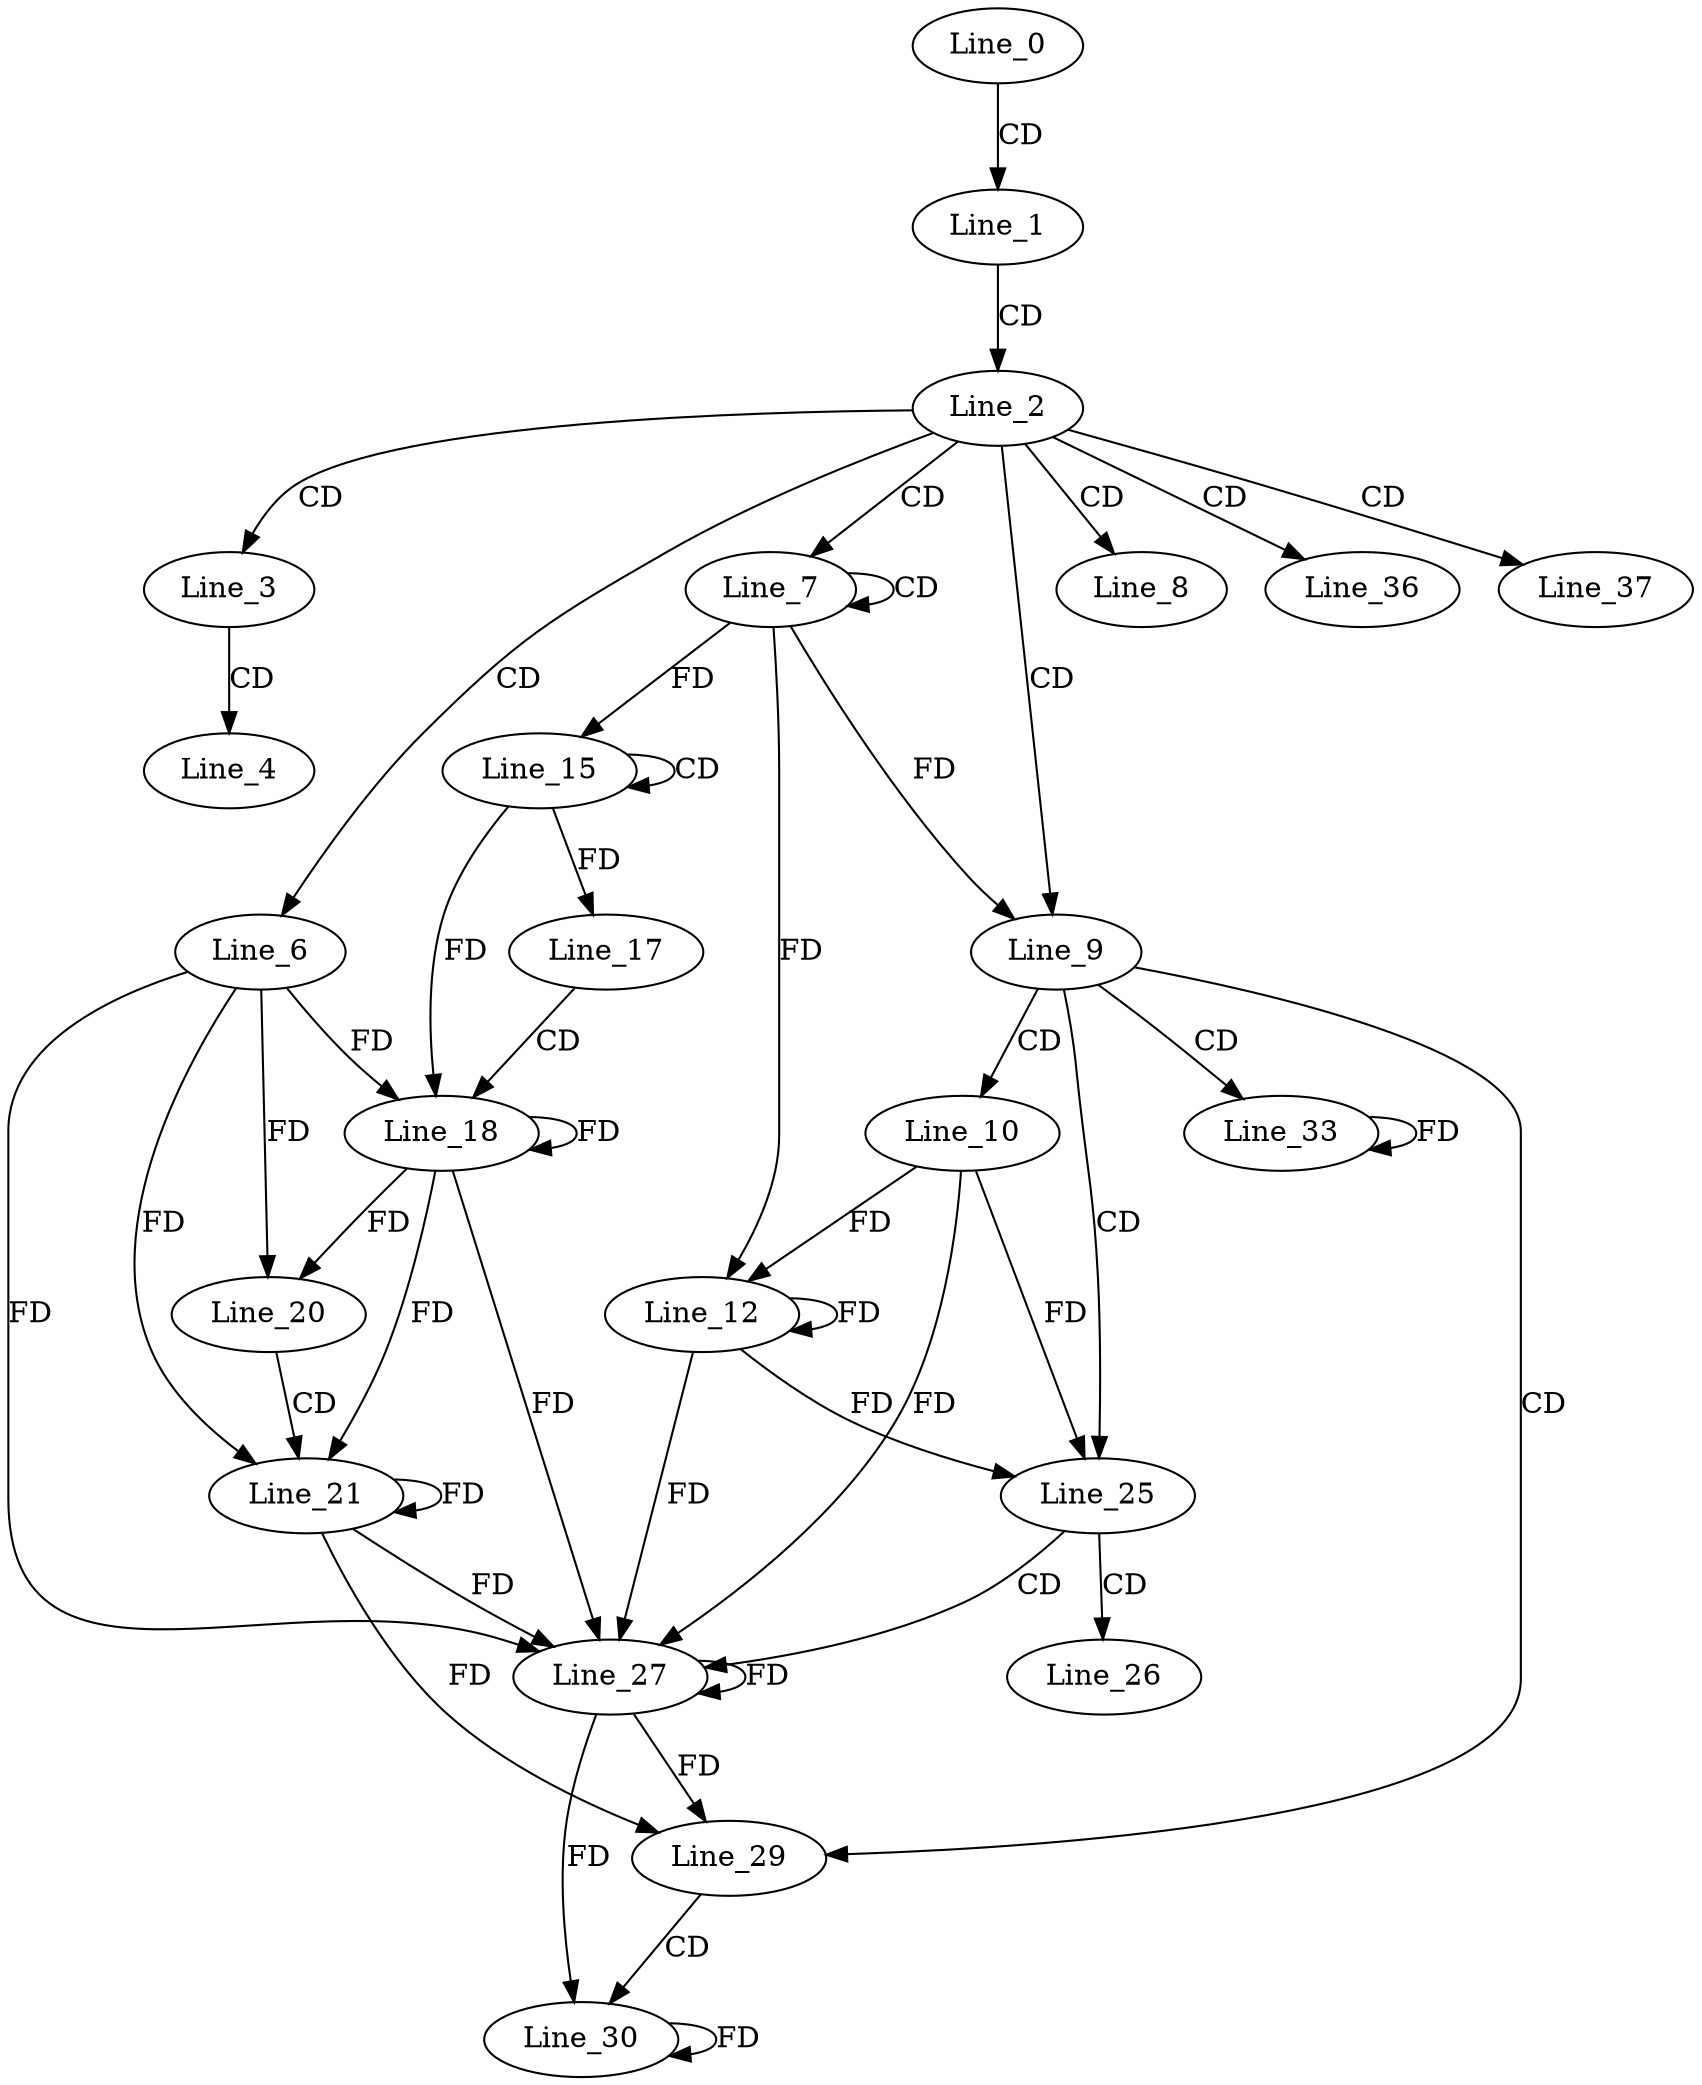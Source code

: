 digraph G {
  Line_0;
  Line_1;
  Line_2;
  Line_3;
  Line_4;
  Line_6;
  Line_7;
  Line_7;
  Line_8;
  Line_9;
  Line_10;
  Line_12;
  Line_12;
  Line_12;
  Line_15;
  Line_15;
  Line_17;
  Line_18;
  Line_18;
  Line_18;
  Line_20;
  Line_21;
  Line_25;
  Line_26;
  Line_27;
  Line_27;
  Line_29;
  Line_30;
  Line_33;
  Line_36;
  Line_37;
  Line_0 -> Line_1 [ label="CD" ];
  Line_1 -> Line_2 [ label="CD" ];
  Line_2 -> Line_3 [ label="CD" ];
  Line_3 -> Line_4 [ label="CD" ];
  Line_2 -> Line_6 [ label="CD" ];
  Line_2 -> Line_7 [ label="CD" ];
  Line_7 -> Line_7 [ label="CD" ];
  Line_2 -> Line_8 [ label="CD" ];
  Line_2 -> Line_9 [ label="CD" ];
  Line_7 -> Line_9 [ label="FD" ];
  Line_9 -> Line_10 [ label="CD" ];
  Line_10 -> Line_12 [ label="FD" ];
  Line_12 -> Line_12 [ label="FD" ];
  Line_7 -> Line_12 [ label="FD" ];
  Line_15 -> Line_15 [ label="CD" ];
  Line_7 -> Line_15 [ label="FD" ];
  Line_15 -> Line_17 [ label="FD" ];
  Line_17 -> Line_18 [ label="CD" ];
  Line_6 -> Line_18 [ label="FD" ];
  Line_18 -> Line_18 [ label="FD" ];
  Line_15 -> Line_18 [ label="FD" ];
  Line_6 -> Line_20 [ label="FD" ];
  Line_18 -> Line_20 [ label="FD" ];
  Line_20 -> Line_21 [ label="CD" ];
  Line_6 -> Line_21 [ label="FD" ];
  Line_18 -> Line_21 [ label="FD" ];
  Line_21 -> Line_21 [ label="FD" ];
  Line_9 -> Line_25 [ label="CD" ];
  Line_10 -> Line_25 [ label="FD" ];
  Line_12 -> Line_25 [ label="FD" ];
  Line_25 -> Line_26 [ label="CD" ];
  Line_25 -> Line_27 [ label="CD" ];
  Line_6 -> Line_27 [ label="FD" ];
  Line_18 -> Line_27 [ label="FD" ];
  Line_21 -> Line_27 [ label="FD" ];
  Line_27 -> Line_27 [ label="FD" ];
  Line_10 -> Line_27 [ label="FD" ];
  Line_12 -> Line_27 [ label="FD" ];
  Line_9 -> Line_29 [ label="CD" ];
  Line_21 -> Line_29 [ label="FD" ];
  Line_27 -> Line_29 [ label="FD" ];
  Line_29 -> Line_30 [ label="CD" ];
  Line_27 -> Line_30 [ label="FD" ];
  Line_30 -> Line_30 [ label="FD" ];
  Line_9 -> Line_33 [ label="CD" ];
  Line_33 -> Line_33 [ label="FD" ];
  Line_2 -> Line_36 [ label="CD" ];
  Line_2 -> Line_37 [ label="CD" ];
}
